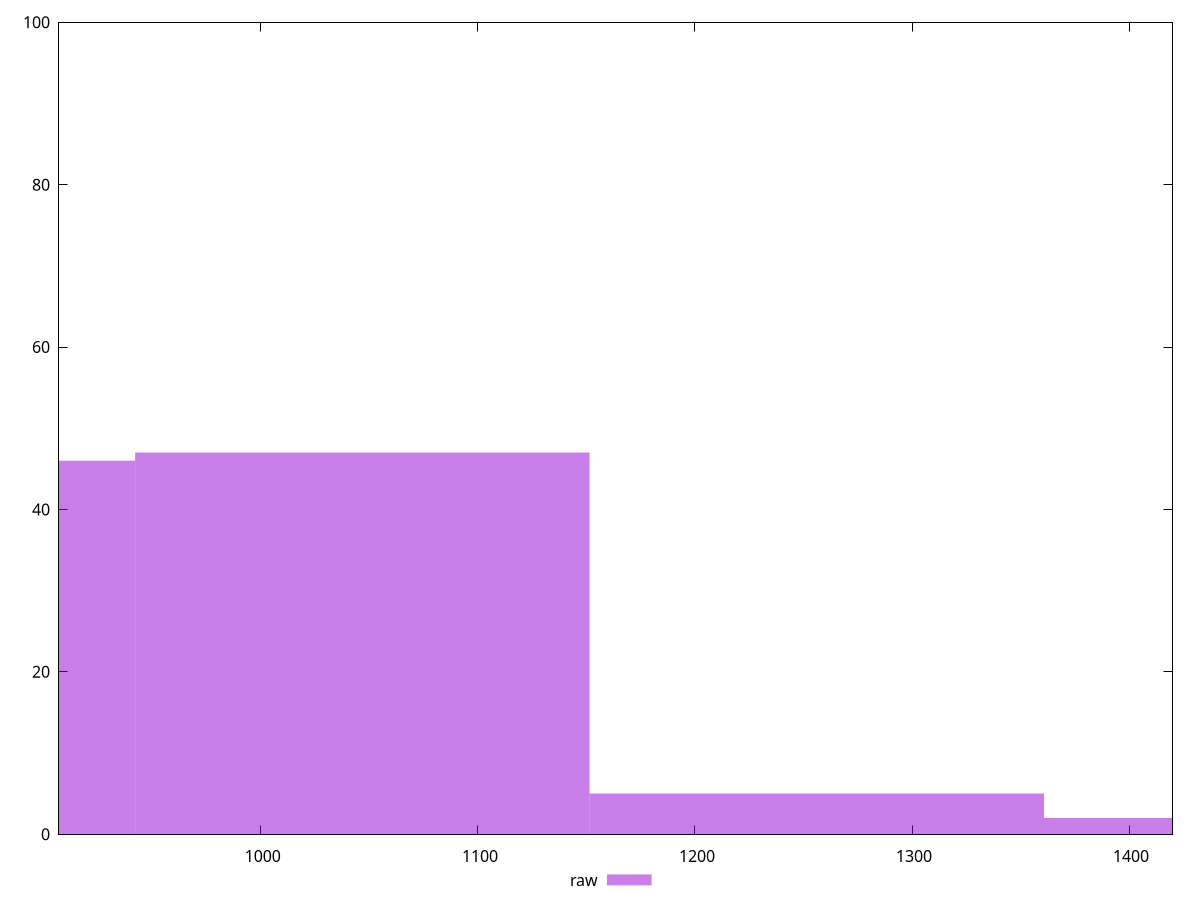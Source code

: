 reset

$raw <<EOF
1256.11262039482 5
1465.4647237939566 2
1046.7605169956832 47
837.4084135965467 46
EOF

set key outside below
set boxwidth 209.35210339913667
set xrange [907:1420]
set yrange [0:100]
set trange [0:100]
set style fill transparent solid 0.5 noborder
set terminal svg size 640, 490 enhanced background rgb 'white'
set output "report/report_00029_2021-02-24T13-36-40.390Z/uses-rel-preload/samples/agenda/raw/histogram.svg"

plot $raw title "raw" with boxes

reset
